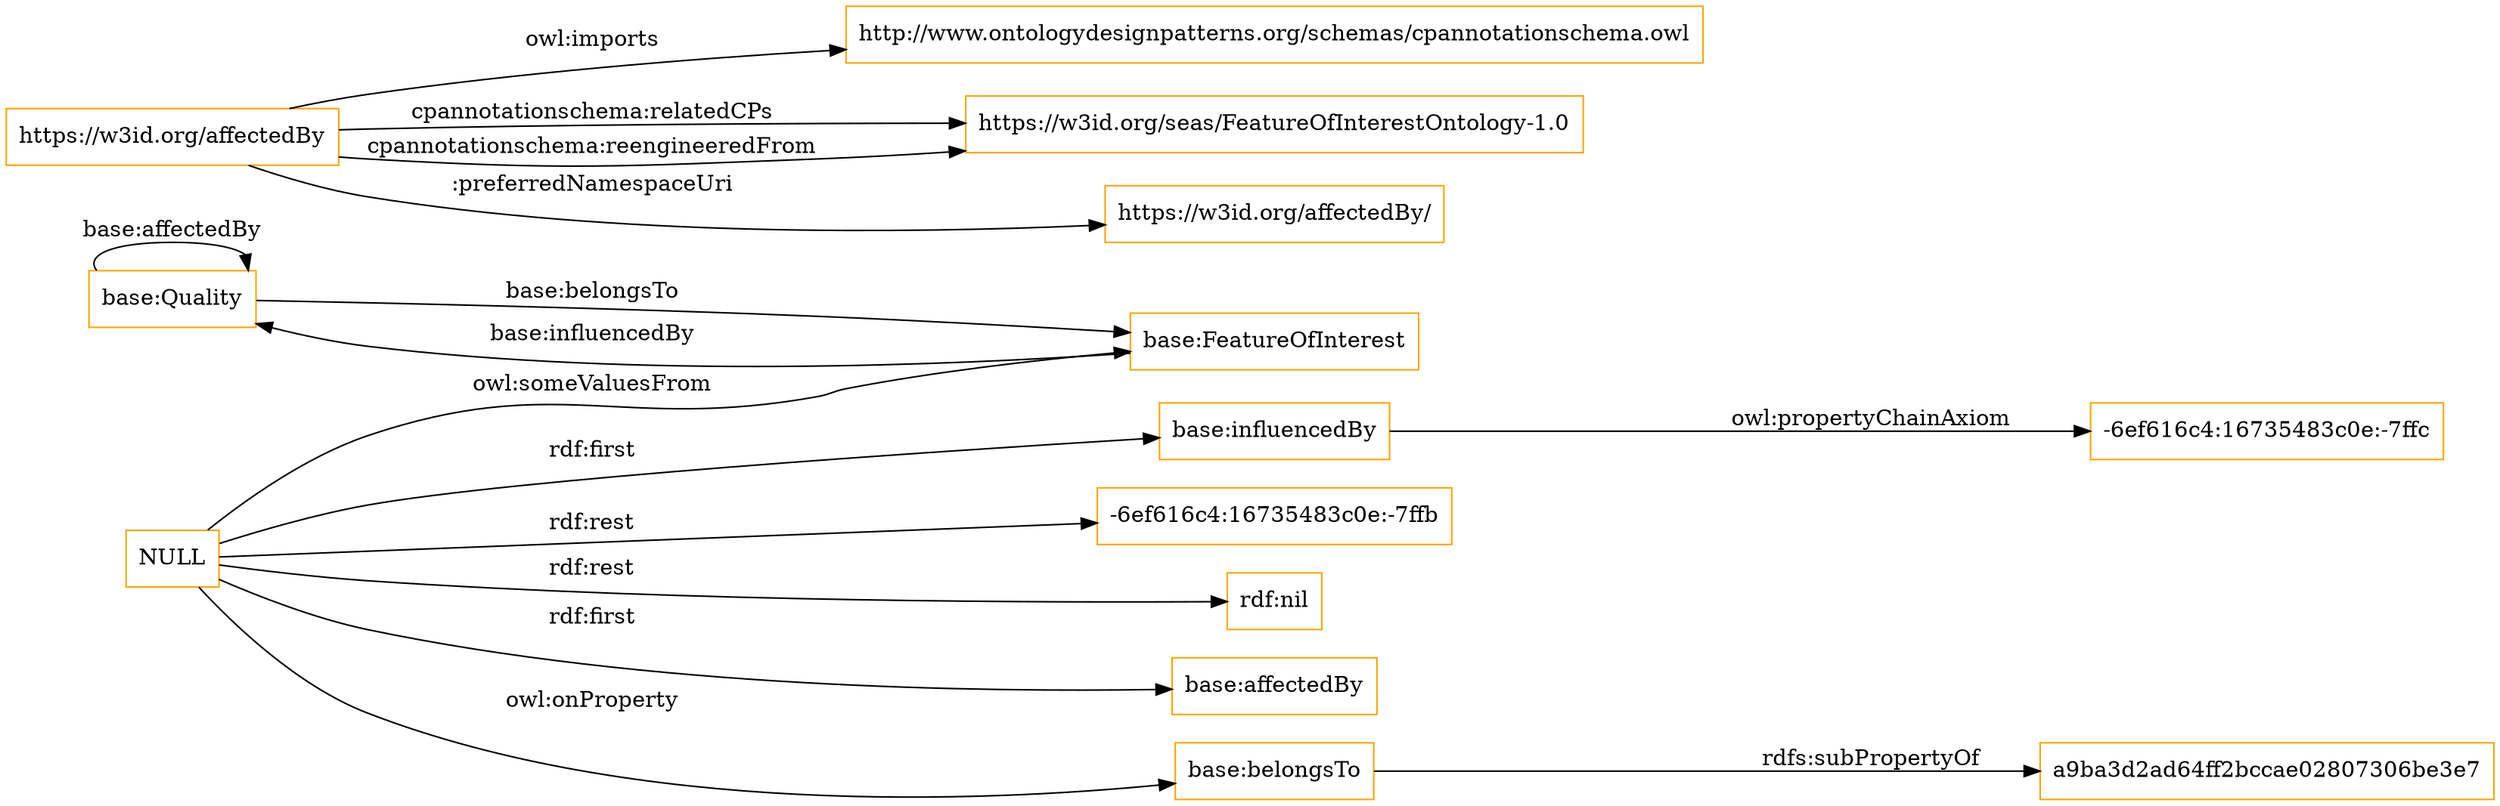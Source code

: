 digraph ar2dtool_diagram { 
rankdir=LR;
size="1501"
node [shape = rectangle, color="orange"]; "base:Quality" "base:FeatureOfInterest" ; /*classes style*/
	"https://w3id.org/affectedBy" -> "http://www.ontologydesignpatterns.org/schemas/cpannotationschema.owl" [ label = "owl:imports" ];
	"https://w3id.org/affectedBy" -> "https://w3id.org/seas/FeatureOfInterestOntology-1.0" [ label = "cpannotationschema:relatedCPs" ];
	"https://w3id.org/affectedBy" -> "https://w3id.org/affectedBy/" [ label = ":preferredNamespaceUri" ];
	"https://w3id.org/affectedBy" -> "https://w3id.org/seas/FeatureOfInterestOntology-1.0" [ label = "cpannotationschema:reengineeredFrom" ];
	"base:influencedBy" -> "-6ef616c4:16735483c0e:-7ffc" [ label = "owl:propertyChainAxiom" ];
	"NULL" -> "-6ef616c4:16735483c0e:-7ffb" [ label = "rdf:rest" ];
	"NULL" -> "base:influencedBy" [ label = "rdf:first" ];
	"NULL" -> "rdf:nil" [ label = "rdf:rest" ];
	"NULL" -> "base:affectedBy" [ label = "rdf:first" ];
	"NULL" -> "base:FeatureOfInterest" [ label = "owl:someValuesFrom" ];
	"NULL" -> "base:belongsTo" [ label = "owl:onProperty" ];
	"base:belongsTo" -> "a9ba3d2ad64ff2bccae02807306be3e7" [ label = "rdfs:subPropertyOf" ];
	"base:Quality" -> "base:FeatureOfInterest" [ label = "base:belongsTo" ];
	"base:Quality" -> "base:Quality" [ label = "base:affectedBy" ];
	"base:FeatureOfInterest" -> "base:Quality" [ label = "base:influencedBy" ];

}
